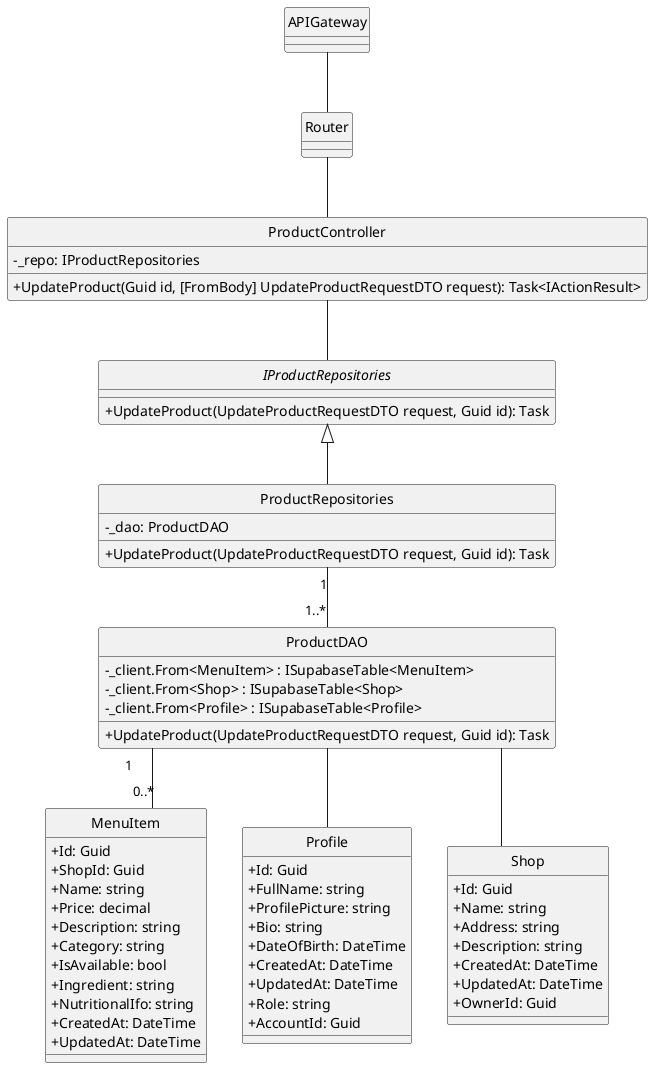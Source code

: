 @startuml
hide circle
skinparam classAttributeIconSize 0
skinparam linetype ortho

class APIGateway {
}

class Router {
}

' Controller exposing the UpdateProduct endpoint
class ProductController {
    - _repo: IProductRepositories
    + UpdateProduct(Guid id, [FromBody] UpdateProductRequestDTO request): Task<IActionResult>
}

' Repository interface declaring the UpdateProduct method
interface IProductRepositories {
    + UpdateProduct(UpdateProductRequestDTO request, Guid id): Task
}

' Repository implementation that delegates to the DAO
class ProductRepositories {
    - _dao: ProductDAO
    + UpdateProduct(UpdateProductRequestDTO request, Guid id): Task
}

' Data Access Object handling the update operation
class ProductDAO {
    - _client.From<MenuItem> : ISupabaseTable<MenuItem>
    - _client.From<Shop> : ISupabaseTable<Shop>
    - _client.From<Profile> : ISupabaseTable<Profile>
    + UpdateProduct(UpdateProductRequestDTO request, Guid id): Task
}


' Domain model representing a product record
class MenuItem {
    + Id: Guid
    + ShopId: Guid
    + Name: string
    + Price: decimal
    + Description: string
    + Category: string
    + IsAvailable: bool
    + Ingredient: string
    + NutritionalIfo: string
    + CreatedAt: DateTime
    + UpdatedAt: DateTime
}

class Profile {
    + Id: Guid
    + FullName: string
    + ProfilePicture: string
    + Bio: string
    + DateOfBirth: DateTime
    + CreatedAt: DateTime
    + UpdatedAt: DateTime
    + Role: string
    + AccountId: Guid
}

class Shop {
    + Id: Guid
    + Name: string
    + Address: string
    + Description: string
    + CreatedAt: DateTime
    + UpdatedAt: DateTime
    + OwnerId: Guid
}

APIGateway -- Router
Router -- ProductController
ProductController -- IProductRepositories 
IProductRepositories <|-- ProductRepositories
ProductRepositories "1"--"1..*" ProductDAO
ProductDAO "1" -- "0..*" MenuItem
ProductDAO -- Shop
ProductDAO  --  Profile
@enduml
